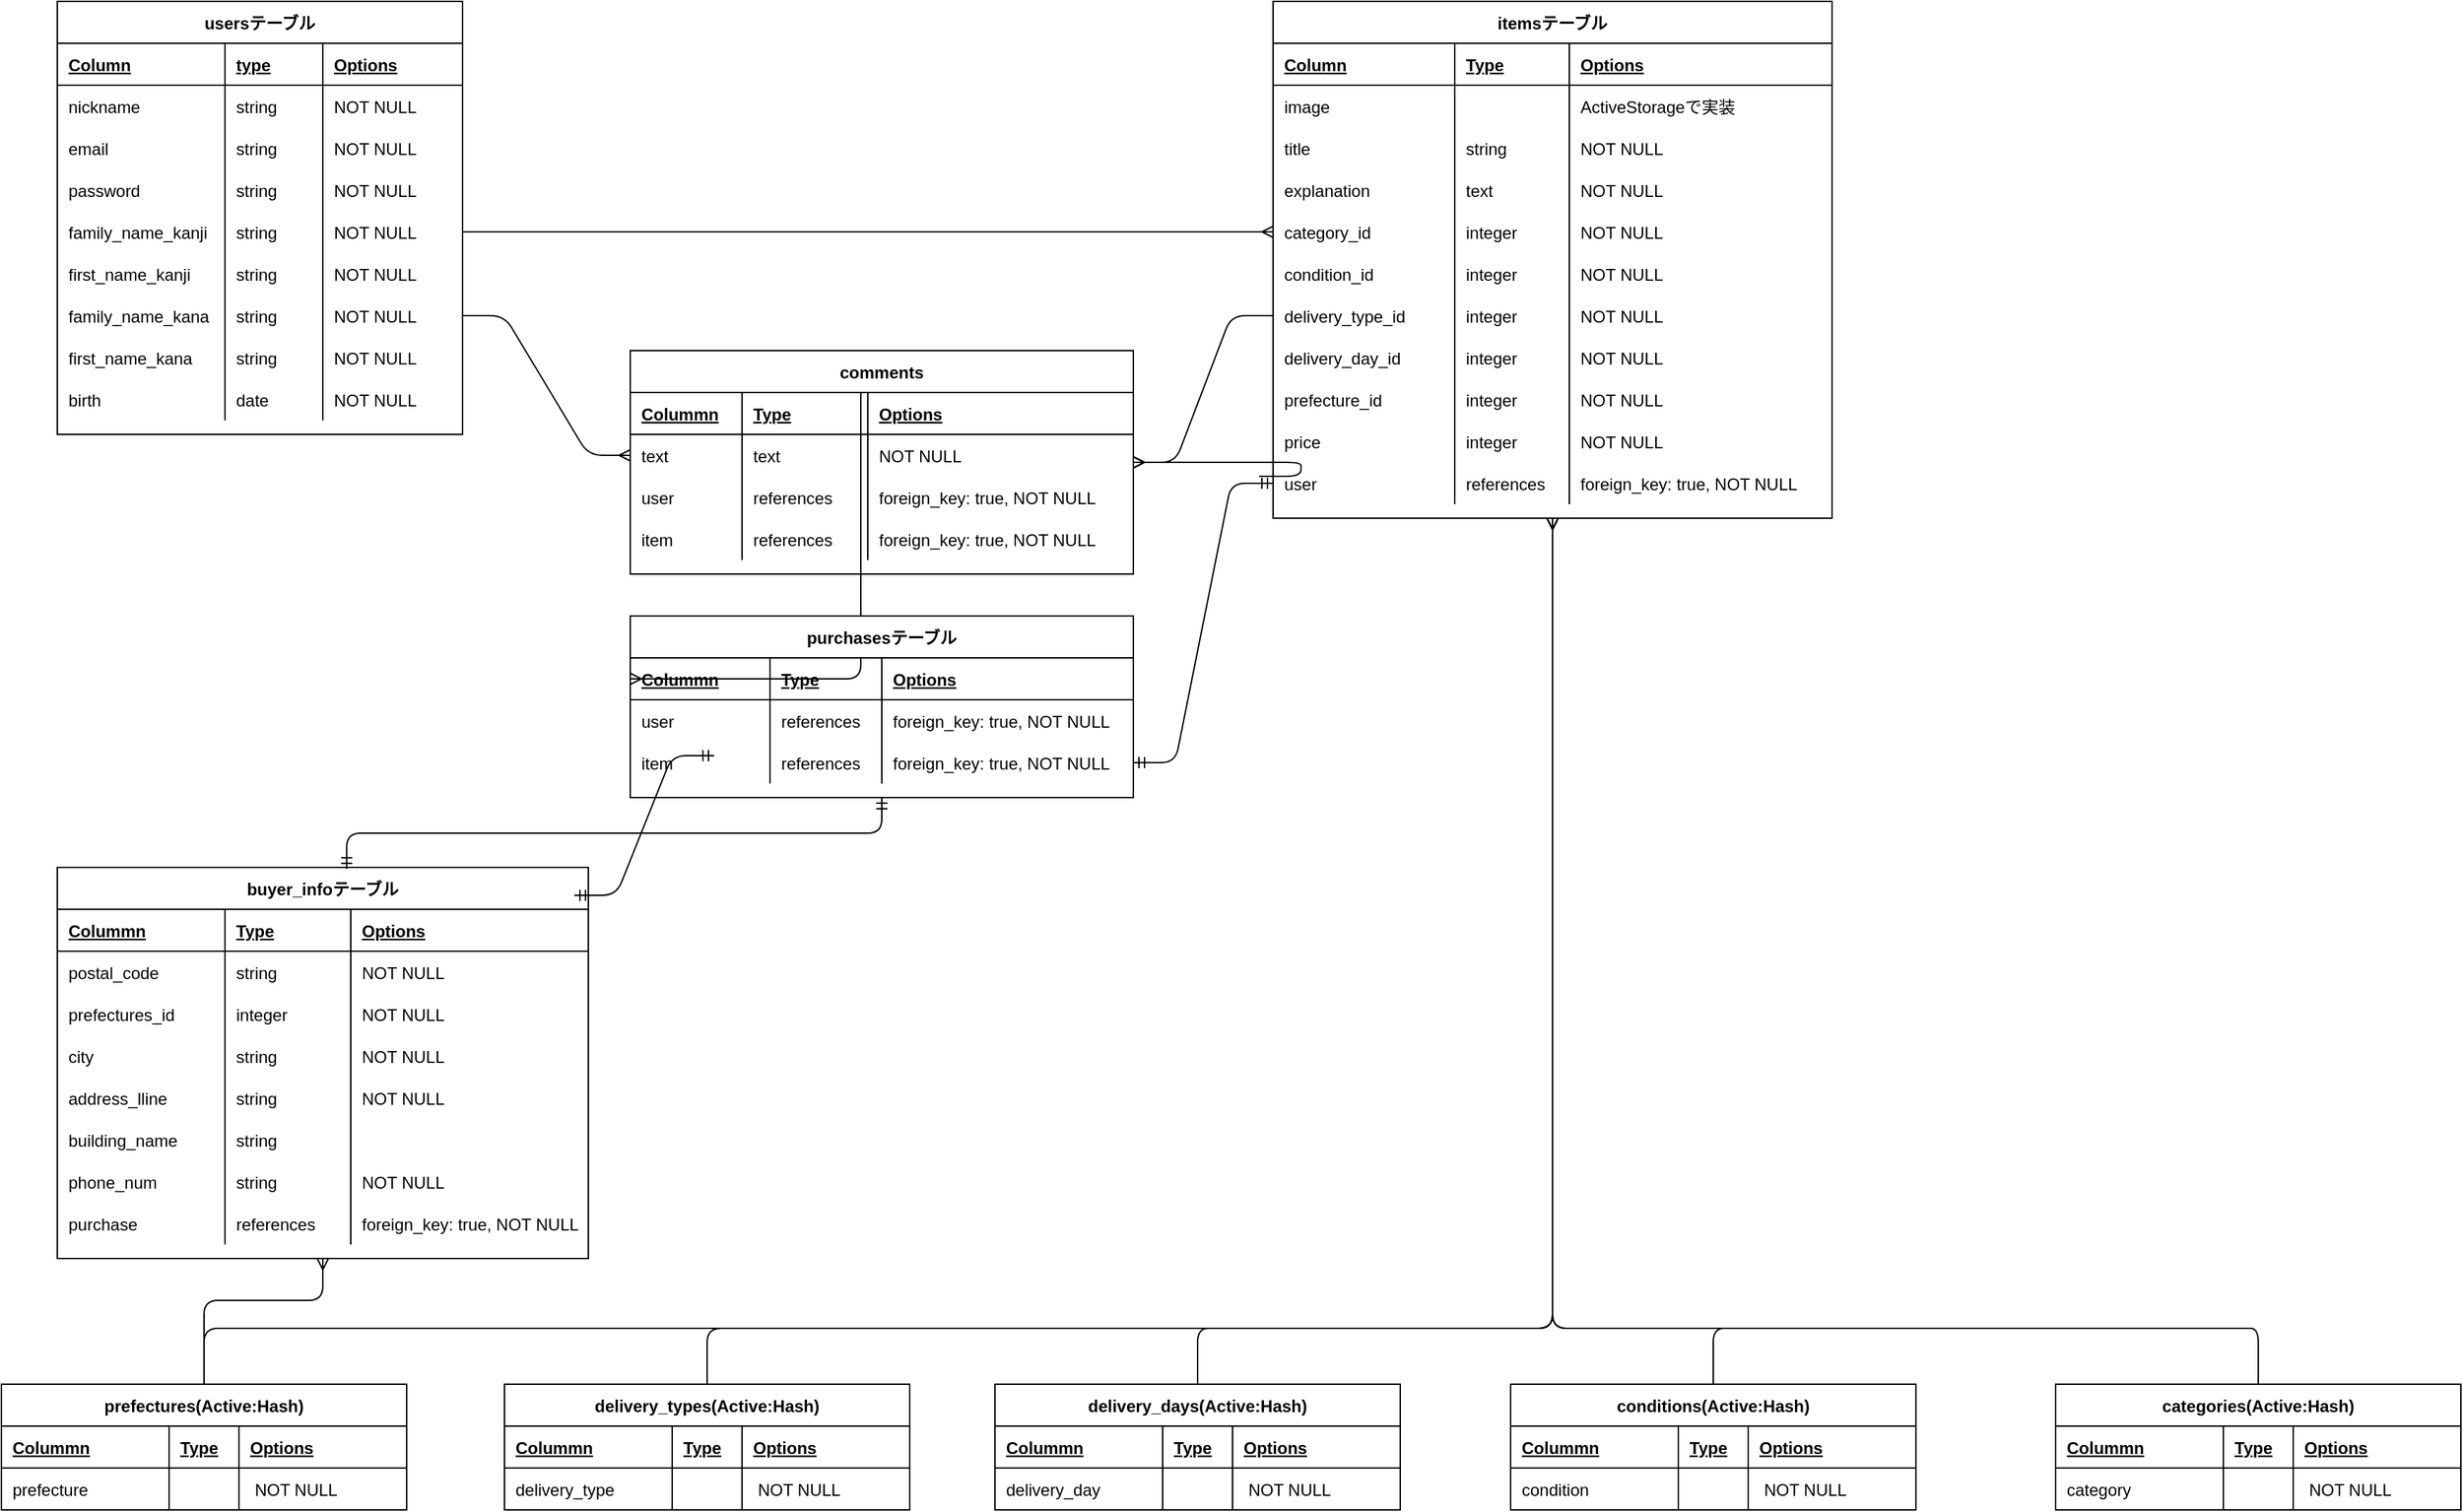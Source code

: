 <mxfile version="13.6.5">
    <diagram id="o1j6-fYrV150tqDHMKHD" name="ページ1">
        <mxGraphModel dx="1425" dy="1147" grid="1" gridSize="10" guides="1" tooltips="1" connect="1" arrows="1" fold="1" page="1" pageScale="1" pageWidth="827" pageHeight="1169" math="0" shadow="0">
            <root>
                <mxCell id="0"/>
                <mxCell id="1" parent="0"/>
                <mxCell id="44" value="usersテーブル" style="shape=table;startSize=30;container=1;collapsible=1;childLayout=tableLayout;fixedRows=1;rowLines=0;fontStyle=1;align=center;resizeLast=1;" parent="1" vertex="1">
                    <mxGeometry x="240" y="80" width="290" height="310" as="geometry"/>
                </mxCell>
                <mxCell id="45" value="" style="shape=partialRectangle;collapsible=0;dropTarget=0;pointerEvents=0;fillColor=none;top=0;left=0;bottom=1;right=0;points=[[0,0.5],[1,0.5]];portConstraint=eastwest;" parent="44" vertex="1">
                    <mxGeometry y="30" width="290" height="30" as="geometry"/>
                </mxCell>
                <mxCell id="47" value="Column" style="shape=partialRectangle;connectable=0;fillColor=none;top=0;left=0;bottom=0;right=0;align=left;spacingLeft=6;fontStyle=5;overflow=hidden;" parent="45" vertex="1">
                    <mxGeometry width="120" height="30" as="geometry"/>
                </mxCell>
                <mxCell id="57" value="type" style="shape=partialRectangle;connectable=0;fillColor=none;top=0;left=0;bottom=0;right=0;align=left;spacingLeft=6;fontStyle=5;overflow=hidden;" parent="45" vertex="1">
                    <mxGeometry x="120" width="70" height="30" as="geometry"/>
                </mxCell>
                <mxCell id="61" value="Options" style="shape=partialRectangle;connectable=0;fillColor=none;top=0;left=0;bottom=0;right=0;align=left;spacingLeft=6;fontStyle=5;overflow=hidden;" parent="45" vertex="1">
                    <mxGeometry x="190" width="100" height="30" as="geometry"/>
                </mxCell>
                <mxCell id="48" value="" style="shape=partialRectangle;collapsible=0;dropTarget=0;pointerEvents=0;fillColor=none;top=0;left=0;bottom=0;right=0;points=[[0,0.5],[1,0.5]];portConstraint=eastwest;" parent="44" vertex="1">
                    <mxGeometry y="60" width="290" height="30" as="geometry"/>
                </mxCell>
                <mxCell id="50" value="nickname" style="shape=partialRectangle;connectable=0;fillColor=none;top=0;left=0;bottom=0;right=0;align=left;spacingLeft=6;overflow=hidden;" parent="48" vertex="1">
                    <mxGeometry width="120" height="30" as="geometry"/>
                </mxCell>
                <mxCell id="58" value="string" style="shape=partialRectangle;connectable=0;fillColor=none;top=0;left=0;bottom=0;right=0;align=left;spacingLeft=6;overflow=hidden;" parent="48" vertex="1">
                    <mxGeometry x="120" width="70" height="30" as="geometry"/>
                </mxCell>
                <mxCell id="62" value="NOT NULL" style="shape=partialRectangle;connectable=0;fillColor=none;top=0;left=0;bottom=0;right=0;align=left;spacingLeft=6;overflow=hidden;" parent="48" vertex="1">
                    <mxGeometry x="190" width="100" height="30" as="geometry"/>
                </mxCell>
                <mxCell id="51" value="" style="shape=partialRectangle;collapsible=0;dropTarget=0;pointerEvents=0;fillColor=none;top=0;left=0;bottom=0;right=0;points=[[0,0.5],[1,0.5]];portConstraint=eastwest;" parent="44" vertex="1">
                    <mxGeometry y="90" width="290" height="30" as="geometry"/>
                </mxCell>
                <mxCell id="53" value="email" style="shape=partialRectangle;connectable=0;fillColor=none;top=0;left=0;bottom=0;right=0;align=left;spacingLeft=6;overflow=hidden;" parent="51" vertex="1">
                    <mxGeometry width="120" height="30" as="geometry"/>
                </mxCell>
                <mxCell id="59" value="string" style="shape=partialRectangle;connectable=0;fillColor=none;top=0;left=0;bottom=0;right=0;align=left;spacingLeft=6;overflow=hidden;" parent="51" vertex="1">
                    <mxGeometry x="120" width="70" height="30" as="geometry"/>
                </mxCell>
                <mxCell id="63" value="NOT NULL" style="shape=partialRectangle;connectable=0;fillColor=none;top=0;left=0;bottom=0;right=0;align=left;spacingLeft=6;overflow=hidden;" parent="51" vertex="1">
                    <mxGeometry x="190" width="100" height="30" as="geometry"/>
                </mxCell>
                <mxCell id="54" value="" style="shape=partialRectangle;collapsible=0;dropTarget=0;pointerEvents=0;fillColor=none;top=0;left=0;bottom=0;right=0;points=[[0,0.5],[1,0.5]];portConstraint=eastwest;" parent="44" vertex="1">
                    <mxGeometry y="120" width="290" height="30" as="geometry"/>
                </mxCell>
                <mxCell id="56" value="password" style="shape=partialRectangle;connectable=0;fillColor=none;top=0;left=0;bottom=0;right=0;align=left;spacingLeft=6;overflow=hidden;" parent="54" vertex="1">
                    <mxGeometry width="120" height="30" as="geometry"/>
                </mxCell>
                <mxCell id="60" value="string" style="shape=partialRectangle;connectable=0;fillColor=none;top=0;left=0;bottom=0;right=0;align=left;spacingLeft=6;overflow=hidden;" parent="54" vertex="1">
                    <mxGeometry x="120" width="70" height="30" as="geometry"/>
                </mxCell>
                <mxCell id="64" value="NOT NULL" style="shape=partialRectangle;connectable=0;fillColor=none;top=0;left=0;bottom=0;right=0;align=left;spacingLeft=6;overflow=hidden;" parent="54" vertex="1">
                    <mxGeometry x="190" width="100" height="30" as="geometry"/>
                </mxCell>
                <mxCell id="65" style="shape=partialRectangle;collapsible=0;dropTarget=0;pointerEvents=0;fillColor=none;top=0;left=0;bottom=0;right=0;points=[[0,0.5],[1,0.5]];portConstraint=eastwest;" parent="44" vertex="1">
                    <mxGeometry y="150" width="290" height="30" as="geometry"/>
                </mxCell>
                <mxCell id="67" value="family_name_kanji" style="shape=partialRectangle;connectable=0;fillColor=none;top=0;left=0;bottom=0;right=0;align=left;spacingLeft=6;overflow=hidden;" parent="65" vertex="1">
                    <mxGeometry width="120" height="30" as="geometry"/>
                </mxCell>
                <mxCell id="68" value="string" style="shape=partialRectangle;connectable=0;fillColor=none;top=0;left=0;bottom=0;right=0;align=left;spacingLeft=6;overflow=hidden;" parent="65" vertex="1">
                    <mxGeometry x="120" width="70" height="30" as="geometry"/>
                </mxCell>
                <mxCell id="69" value="NOT NULL" style="shape=partialRectangle;connectable=0;fillColor=none;top=0;left=0;bottom=0;right=0;align=left;spacingLeft=6;overflow=hidden;" parent="65" vertex="1">
                    <mxGeometry x="190" width="100" height="30" as="geometry"/>
                </mxCell>
                <mxCell id="95" style="shape=partialRectangle;collapsible=0;dropTarget=0;pointerEvents=0;fillColor=none;top=0;left=0;bottom=0;right=0;points=[[0,0.5],[1,0.5]];portConstraint=eastwest;" parent="44" vertex="1">
                    <mxGeometry y="180" width="290" height="30" as="geometry"/>
                </mxCell>
                <mxCell id="97" value="first_name_kanji" style="shape=partialRectangle;connectable=0;fillColor=none;top=0;left=0;bottom=0;right=0;align=left;spacingLeft=6;overflow=hidden;" parent="95" vertex="1">
                    <mxGeometry width="120" height="30" as="geometry"/>
                </mxCell>
                <mxCell id="98" value="string" style="shape=partialRectangle;connectable=0;fillColor=none;top=0;left=0;bottom=0;right=0;align=left;spacingLeft=6;overflow=hidden;" parent="95" vertex="1">
                    <mxGeometry x="120" width="70" height="30" as="geometry"/>
                </mxCell>
                <mxCell id="99" value="NOT NULL" style="shape=partialRectangle;connectable=0;fillColor=none;top=0;left=0;bottom=0;right=0;align=left;spacingLeft=6;overflow=hidden;" parent="95" vertex="1">
                    <mxGeometry x="190" width="100" height="30" as="geometry"/>
                </mxCell>
                <mxCell id="90" style="shape=partialRectangle;collapsible=0;dropTarget=0;pointerEvents=0;fillColor=none;top=0;left=0;bottom=0;right=0;points=[[0,0.5],[1,0.5]];portConstraint=eastwest;" parent="44" vertex="1">
                    <mxGeometry y="210" width="290" height="30" as="geometry"/>
                </mxCell>
                <mxCell id="92" value="family_name_kana" style="shape=partialRectangle;connectable=0;fillColor=none;top=0;left=0;bottom=0;right=0;align=left;spacingLeft=6;overflow=hidden;" parent="90" vertex="1">
                    <mxGeometry width="120" height="30" as="geometry"/>
                </mxCell>
                <mxCell id="93" value="string" style="shape=partialRectangle;connectable=0;fillColor=none;top=0;left=0;bottom=0;right=0;align=left;spacingLeft=6;overflow=hidden;" parent="90" vertex="1">
                    <mxGeometry x="120" width="70" height="30" as="geometry"/>
                </mxCell>
                <mxCell id="94" value="NOT NULL" style="shape=partialRectangle;connectable=0;fillColor=none;top=0;left=0;bottom=0;right=0;align=left;spacingLeft=6;overflow=hidden;" parent="90" vertex="1">
                    <mxGeometry x="190" width="100" height="30" as="geometry"/>
                </mxCell>
                <mxCell id="85" style="shape=partialRectangle;collapsible=0;dropTarget=0;pointerEvents=0;fillColor=none;top=0;left=0;bottom=0;right=0;points=[[0,0.5],[1,0.5]];portConstraint=eastwest;" parent="44" vertex="1">
                    <mxGeometry y="240" width="290" height="30" as="geometry"/>
                </mxCell>
                <mxCell id="87" value="first_name_kana" style="shape=partialRectangle;connectable=0;fillColor=none;top=0;left=0;bottom=0;right=0;align=left;spacingLeft=6;overflow=hidden;" parent="85" vertex="1">
                    <mxGeometry width="120" height="30" as="geometry"/>
                </mxCell>
                <mxCell id="88" value="string" style="shape=partialRectangle;connectable=0;fillColor=none;top=0;left=0;bottom=0;right=0;align=left;spacingLeft=6;overflow=hidden;" parent="85" vertex="1">
                    <mxGeometry x="120" width="70" height="30" as="geometry"/>
                </mxCell>
                <mxCell id="89" value="NOT NULL" style="shape=partialRectangle;connectable=0;fillColor=none;top=0;left=0;bottom=0;right=0;align=left;spacingLeft=6;overflow=hidden;" parent="85" vertex="1">
                    <mxGeometry x="190" width="100" height="30" as="geometry"/>
                </mxCell>
                <mxCell id="80" style="shape=partialRectangle;collapsible=0;dropTarget=0;pointerEvents=0;fillColor=none;top=0;left=0;bottom=0;right=0;points=[[0,0.5],[1,0.5]];portConstraint=eastwest;" parent="44" vertex="1">
                    <mxGeometry y="270" width="290" height="30" as="geometry"/>
                </mxCell>
                <mxCell id="82" value="birth" style="shape=partialRectangle;connectable=0;fillColor=none;top=0;left=0;bottom=0;right=0;align=left;spacingLeft=6;overflow=hidden;" parent="80" vertex="1">
                    <mxGeometry width="120" height="30" as="geometry"/>
                </mxCell>
                <mxCell id="83" value="date" style="shape=partialRectangle;connectable=0;fillColor=none;top=0;left=0;bottom=0;right=0;align=left;spacingLeft=6;overflow=hidden;" parent="80" vertex="1">
                    <mxGeometry x="120" width="70" height="30" as="geometry"/>
                </mxCell>
                <mxCell id="84" value="NOT NULL" style="shape=partialRectangle;connectable=0;fillColor=none;top=0;left=0;bottom=0;right=0;align=left;spacingLeft=6;overflow=hidden;" parent="80" vertex="1">
                    <mxGeometry x="190" width="100" height="30" as="geometry"/>
                </mxCell>
                <mxCell id="100" value="itemsテーブル" style="shape=table;startSize=30;container=1;collapsible=1;childLayout=tableLayout;fixedRows=1;rowLines=0;fontStyle=1;align=center;resizeLast=1;" parent="1" vertex="1">
                    <mxGeometry x="1110" y="80" width="400" height="370" as="geometry"/>
                </mxCell>
                <mxCell id="101" value="" style="shape=partialRectangle;collapsible=0;dropTarget=0;pointerEvents=0;fillColor=none;top=0;left=0;bottom=1;right=0;points=[[0,0.5],[1,0.5]];portConstraint=eastwest;" parent="100" vertex="1">
                    <mxGeometry y="30" width="400" height="30" as="geometry"/>
                </mxCell>
                <mxCell id="103" value="Column" style="shape=partialRectangle;connectable=0;fillColor=none;top=0;left=0;bottom=0;right=0;align=left;spacingLeft=6;fontStyle=5;overflow=hidden;" parent="101" vertex="1">
                    <mxGeometry width="130" height="30" as="geometry"/>
                </mxCell>
                <mxCell id="117" value="Type" style="shape=partialRectangle;connectable=0;fillColor=none;top=0;left=0;bottom=0;right=0;align=left;spacingLeft=6;fontStyle=5;overflow=hidden;" parent="101" vertex="1">
                    <mxGeometry x="130" width="82" height="30" as="geometry"/>
                </mxCell>
                <mxCell id="113" value="Options" style="shape=partialRectangle;connectable=0;fillColor=none;top=0;left=0;bottom=0;right=0;align=left;spacingLeft=6;fontStyle=5;overflow=hidden;" parent="101" vertex="1">
                    <mxGeometry x="212" width="188" height="30" as="geometry"/>
                </mxCell>
                <mxCell id="104" value="" style="shape=partialRectangle;collapsible=0;dropTarget=0;pointerEvents=0;fillColor=none;top=0;left=0;bottom=0;right=0;points=[[0,0.5],[1,0.5]];portConstraint=eastwest;" parent="100" vertex="1">
                    <mxGeometry y="60" width="400" height="30" as="geometry"/>
                </mxCell>
                <mxCell id="106" value="image" style="shape=partialRectangle;connectable=0;fillColor=none;top=0;left=0;bottom=0;right=0;align=left;spacingLeft=6;overflow=hidden;" parent="104" vertex="1">
                    <mxGeometry width="130" height="30" as="geometry"/>
                </mxCell>
                <mxCell id="118" style="shape=partialRectangle;connectable=0;fillColor=none;top=0;left=0;bottom=0;right=0;align=left;spacingLeft=6;overflow=hidden;" parent="104" vertex="1">
                    <mxGeometry x="130" width="82" height="30" as="geometry"/>
                </mxCell>
                <mxCell id="114" value="ActiveStorageで実装" style="shape=partialRectangle;connectable=0;fillColor=none;top=0;left=0;bottom=0;right=0;align=left;spacingLeft=6;overflow=hidden;" parent="104" vertex="1">
                    <mxGeometry x="212" width="188" height="30" as="geometry"/>
                </mxCell>
                <mxCell id="107" value="" style="shape=partialRectangle;collapsible=0;dropTarget=0;pointerEvents=0;fillColor=none;top=0;left=0;bottom=0;right=0;points=[[0,0.5],[1,0.5]];portConstraint=eastwest;" parent="100" vertex="1">
                    <mxGeometry y="90" width="400" height="30" as="geometry"/>
                </mxCell>
                <mxCell id="109" value="title" style="shape=partialRectangle;connectable=0;fillColor=none;top=0;left=0;bottom=0;right=0;align=left;spacingLeft=6;overflow=hidden;" parent="107" vertex="1">
                    <mxGeometry width="130" height="30" as="geometry"/>
                </mxCell>
                <mxCell id="119" value="string" style="shape=partialRectangle;connectable=0;fillColor=none;top=0;left=0;bottom=0;right=0;align=left;spacingLeft=6;overflow=hidden;" parent="107" vertex="1">
                    <mxGeometry x="130" width="82" height="30" as="geometry"/>
                </mxCell>
                <mxCell id="115" value="NOT NULL" style="shape=partialRectangle;connectable=0;fillColor=none;top=0;left=0;bottom=0;right=0;align=left;spacingLeft=6;overflow=hidden;" parent="107" vertex="1">
                    <mxGeometry x="212" width="188" height="30" as="geometry"/>
                </mxCell>
                <mxCell id="110" value="" style="shape=partialRectangle;collapsible=0;dropTarget=0;pointerEvents=0;fillColor=none;top=0;left=0;bottom=0;right=0;points=[[0,0.5],[1,0.5]];portConstraint=eastwest;" parent="100" vertex="1">
                    <mxGeometry y="120" width="400" height="30" as="geometry"/>
                </mxCell>
                <mxCell id="112" value="explanation" style="shape=partialRectangle;connectable=0;fillColor=none;top=0;left=0;bottom=0;right=0;align=left;spacingLeft=6;overflow=hidden;" parent="110" vertex="1">
                    <mxGeometry width="130" height="30" as="geometry"/>
                </mxCell>
                <mxCell id="120" value="text" style="shape=partialRectangle;connectable=0;fillColor=none;top=0;left=0;bottom=0;right=0;align=left;spacingLeft=6;overflow=hidden;" parent="110" vertex="1">
                    <mxGeometry x="130" width="82" height="30" as="geometry"/>
                </mxCell>
                <mxCell id="116" value="NOT NULL" style="shape=partialRectangle;connectable=0;fillColor=none;top=0;left=0;bottom=0;right=0;align=left;spacingLeft=6;overflow=hidden;" parent="110" vertex="1">
                    <mxGeometry x="212" width="188" height="30" as="geometry"/>
                </mxCell>
                <mxCell id="279" style="shape=partialRectangle;collapsible=0;dropTarget=0;pointerEvents=0;fillColor=none;top=0;left=0;bottom=0;right=0;points=[[0,0.5],[1,0.5]];portConstraint=eastwest;" parent="100" vertex="1">
                    <mxGeometry y="150" width="400" height="30" as="geometry"/>
                </mxCell>
                <mxCell id="281" value="category_id" style="shape=partialRectangle;connectable=0;fillColor=none;top=0;left=0;bottom=0;right=0;align=left;spacingLeft=6;overflow=hidden;" parent="279" vertex="1">
                    <mxGeometry width="130" height="30" as="geometry"/>
                </mxCell>
                <mxCell id="282" value="integer" style="shape=partialRectangle;connectable=0;fillColor=none;top=0;left=0;bottom=0;right=0;align=left;spacingLeft=6;overflow=hidden;" parent="279" vertex="1">
                    <mxGeometry x="130" width="82" height="30" as="geometry"/>
                </mxCell>
                <mxCell id="283" value="NOT NULL" style="shape=partialRectangle;connectable=0;fillColor=none;top=0;left=0;bottom=0;right=0;align=left;spacingLeft=6;overflow=hidden;" parent="279" vertex="1">
                    <mxGeometry x="212" width="188" height="30" as="geometry"/>
                </mxCell>
                <mxCell id="284" style="shape=partialRectangle;collapsible=0;dropTarget=0;pointerEvents=0;fillColor=none;top=0;left=0;bottom=0;right=0;points=[[0,0.5],[1,0.5]];portConstraint=eastwest;" parent="100" vertex="1">
                    <mxGeometry y="180" width="400" height="30" as="geometry"/>
                </mxCell>
                <mxCell id="286" value="condition_id" style="shape=partialRectangle;connectable=0;fillColor=none;top=0;left=0;bottom=0;right=0;align=left;spacingLeft=6;overflow=hidden;" parent="284" vertex="1">
                    <mxGeometry width="130" height="30" as="geometry"/>
                </mxCell>
                <mxCell id="287" value="integer" style="shape=partialRectangle;connectable=0;fillColor=none;top=0;left=0;bottom=0;right=0;align=left;spacingLeft=6;overflow=hidden;" parent="284" vertex="1">
                    <mxGeometry x="130" width="82" height="30" as="geometry"/>
                </mxCell>
                <mxCell id="288" value="NOT NULL" style="shape=partialRectangle;connectable=0;fillColor=none;top=0;left=0;bottom=0;right=0;align=left;spacingLeft=6;overflow=hidden;" parent="284" vertex="1">
                    <mxGeometry x="212" width="188" height="30" as="geometry"/>
                </mxCell>
                <mxCell id="289" style="shape=partialRectangle;collapsible=0;dropTarget=0;pointerEvents=0;fillColor=none;top=0;left=0;bottom=0;right=0;points=[[0,0.5],[1,0.5]];portConstraint=eastwest;" parent="100" vertex="1">
                    <mxGeometry y="210" width="400" height="30" as="geometry"/>
                </mxCell>
                <mxCell id="291" value="delivery_type_id" style="shape=partialRectangle;connectable=0;fillColor=none;top=0;left=0;bottom=0;right=0;align=left;spacingLeft=6;overflow=hidden;" parent="289" vertex="1">
                    <mxGeometry width="130" height="30" as="geometry"/>
                </mxCell>
                <mxCell id="292" value="integer" style="shape=partialRectangle;connectable=0;fillColor=none;top=0;left=0;bottom=0;right=0;align=left;spacingLeft=6;overflow=hidden;" parent="289" vertex="1">
                    <mxGeometry x="130" width="82" height="30" as="geometry"/>
                </mxCell>
                <mxCell id="293" value="NOT NULL" style="shape=partialRectangle;connectable=0;fillColor=none;top=0;left=0;bottom=0;right=0;align=left;spacingLeft=6;overflow=hidden;" parent="289" vertex="1">
                    <mxGeometry x="212" width="188" height="30" as="geometry"/>
                </mxCell>
                <mxCell id="294" style="shape=partialRectangle;collapsible=0;dropTarget=0;pointerEvents=0;fillColor=none;top=0;left=0;bottom=0;right=0;points=[[0,0.5],[1,0.5]];portConstraint=eastwest;" parent="100" vertex="1">
                    <mxGeometry y="240" width="400" height="30" as="geometry"/>
                </mxCell>
                <mxCell id="296" value="delivery_day_id" style="shape=partialRectangle;connectable=0;fillColor=none;top=0;left=0;bottom=0;right=0;align=left;spacingLeft=6;overflow=hidden;" parent="294" vertex="1">
                    <mxGeometry width="130" height="30" as="geometry"/>
                </mxCell>
                <mxCell id="297" value="integer" style="shape=partialRectangle;connectable=0;fillColor=none;top=0;left=0;bottom=0;right=0;align=left;spacingLeft=6;overflow=hidden;" parent="294" vertex="1">
                    <mxGeometry x="130" width="82" height="30" as="geometry"/>
                </mxCell>
                <mxCell id="298" value="NOT NULL" style="shape=partialRectangle;connectable=0;fillColor=none;top=0;left=0;bottom=0;right=0;align=left;spacingLeft=6;overflow=hidden;" parent="294" vertex="1">
                    <mxGeometry x="212" width="188" height="30" as="geometry"/>
                </mxCell>
                <mxCell id="391" style="shape=partialRectangle;collapsible=0;dropTarget=0;pointerEvents=0;fillColor=none;top=0;left=0;bottom=0;right=0;points=[[0,0.5],[1,0.5]];portConstraint=eastwest;" parent="100" vertex="1">
                    <mxGeometry y="270" width="400" height="30" as="geometry"/>
                </mxCell>
                <mxCell id="393" value="prefecture_id" style="shape=partialRectangle;connectable=0;fillColor=none;top=0;left=0;bottom=0;right=0;align=left;spacingLeft=6;overflow=hidden;" parent="391" vertex="1">
                    <mxGeometry width="130" height="30" as="geometry"/>
                </mxCell>
                <mxCell id="394" value="integer" style="shape=partialRectangle;connectable=0;fillColor=none;top=0;left=0;bottom=0;right=0;align=left;spacingLeft=6;overflow=hidden;" parent="391" vertex="1">
                    <mxGeometry x="130" width="82" height="30" as="geometry"/>
                </mxCell>
                <mxCell id="395" value="NOT NULL" style="shape=partialRectangle;connectable=0;fillColor=none;top=0;left=0;bottom=0;right=0;align=left;spacingLeft=6;overflow=hidden;" parent="391" vertex="1">
                    <mxGeometry x="212" width="188" height="30" as="geometry"/>
                </mxCell>
                <mxCell id="121" style="shape=partialRectangle;collapsible=0;dropTarget=0;pointerEvents=0;fillColor=none;top=0;left=0;bottom=0;right=0;points=[[0,0.5],[1,0.5]];portConstraint=eastwest;" parent="100" vertex="1">
                    <mxGeometry y="300" width="400" height="30" as="geometry"/>
                </mxCell>
                <mxCell id="123" value="price" style="shape=partialRectangle;connectable=0;fillColor=none;top=0;left=0;bottom=0;right=0;align=left;spacingLeft=6;overflow=hidden;" parent="121" vertex="1">
                    <mxGeometry width="130" height="30" as="geometry"/>
                </mxCell>
                <mxCell id="124" value="integer" style="shape=partialRectangle;connectable=0;fillColor=none;top=0;left=0;bottom=0;right=0;align=left;spacingLeft=6;overflow=hidden;" parent="121" vertex="1">
                    <mxGeometry x="130" width="82" height="30" as="geometry"/>
                </mxCell>
                <mxCell id="125" value="NOT NULL" style="shape=partialRectangle;connectable=0;fillColor=none;top=0;left=0;bottom=0;right=0;align=left;spacingLeft=6;overflow=hidden;" parent="121" vertex="1">
                    <mxGeometry x="212" width="188" height="30" as="geometry"/>
                </mxCell>
                <mxCell id="312" style="shape=partialRectangle;collapsible=0;dropTarget=0;pointerEvents=0;fillColor=none;top=0;left=0;bottom=0;right=0;points=[[0,0.5],[1,0.5]];portConstraint=eastwest;" parent="100" vertex="1">
                    <mxGeometry y="330" width="400" height="30" as="geometry"/>
                </mxCell>
                <mxCell id="314" value="user" style="shape=partialRectangle;connectable=0;fillColor=none;top=0;left=0;bottom=0;right=0;align=left;spacingLeft=6;overflow=hidden;" parent="312" vertex="1">
                    <mxGeometry width="130" height="30" as="geometry"/>
                </mxCell>
                <mxCell id="315" value="references" style="shape=partialRectangle;connectable=0;fillColor=none;top=0;left=0;bottom=0;right=0;align=left;spacingLeft=6;overflow=hidden;" parent="312" vertex="1">
                    <mxGeometry x="130" width="82" height="30" as="geometry"/>
                </mxCell>
                <mxCell id="316" value="foreign_key: true, NOT NULL" style="shape=partialRectangle;connectable=0;fillColor=none;top=0;left=0;bottom=0;right=0;align=left;spacingLeft=6;overflow=hidden;" parent="312" vertex="1">
                    <mxGeometry x="212" width="188" height="30" as="geometry"/>
                </mxCell>
                <mxCell id="327" value="" style="edgeStyle=entityRelationEdgeStyle;fontSize=12;html=1;endArrow=ERmany;endFill=0;" parent="1" source="65" target="279" edge="1">
                    <mxGeometry width="100" height="100" relative="1" as="geometry">
                        <mxPoint x="570" y="250" as="sourcePoint"/>
                        <mxPoint x="1100" y="420" as="targetPoint"/>
                    </mxGeometry>
                </mxCell>
                <mxCell id="329" value="" style="edgeStyle=entityRelationEdgeStyle;fontSize=12;html=1;endArrow=ERmany;endFill=0;" parent="1" source="289" target="299" edge="1">
                    <mxGeometry width="100" height="100" relative="1" as="geometry">
                        <mxPoint x="870" y="440" as="sourcePoint"/>
                        <mxPoint x="970" y="330" as="targetPoint"/>
                    </mxGeometry>
                </mxCell>
                <mxCell id="330" value="" style="edgeStyle=entityRelationEdgeStyle;fontSize=12;html=1;endArrow=ERmany;endFill=0;" parent="1" source="75" target="299" edge="1">
                    <mxGeometry width="100" height="100" relative="1" as="geometry">
                        <mxPoint x="1100" y="420" as="sourcePoint"/>
                        <mxPoint x="1000" y="520" as="targetPoint"/>
                    </mxGeometry>
                </mxCell>
                <mxCell id="385" value="" style="edgeStyle=orthogonalEdgeStyle;fontSize=12;html=1;endArrow=ERmany;entryX=0.5;entryY=1;entryDx=0;entryDy=0;exitX=0.5;exitY=0;exitDx=0;exitDy=0;endFill=0;" parent="1" source="363" target="100" edge="1">
                    <mxGeometry width="100" height="100" relative="1" as="geometry">
                        <mxPoint x="730" y="790" as="sourcePoint"/>
                        <mxPoint x="1301.842" y="448.99" as="targetPoint"/>
                        <Array as="points">
                            <mxPoint x="705" y="1030"/>
                            <mxPoint x="1310" y="1030"/>
                        </Array>
                    </mxGeometry>
                </mxCell>
                <mxCell id="387" value="" style="edgeStyle=orthogonalEdgeStyle;fontSize=12;html=1;endArrow=ERmany;entryX=0.5;entryY=1;entryDx=0;entryDy=0;exitX=0.5;exitY=0;exitDx=0;exitDy=0;endFill=0;" parent="1" source="374" target="100" edge="1">
                    <mxGeometry width="100" height="100" relative="1" as="geometry">
                        <mxPoint x="850" y="560" as="sourcePoint"/>
                        <mxPoint x="1020" y="430" as="targetPoint"/>
                        <Array as="points">
                            <mxPoint x="1071" y="1030"/>
                            <mxPoint x="1303" y="1030"/>
                        </Array>
                    </mxGeometry>
                </mxCell>
                <mxCell id="388" value="" style="edgeStyle=orthogonalEdgeStyle;fontSize=12;html=1;endArrow=ERmany;exitX=0.5;exitY=0;exitDx=0;exitDy=0;entryX=0.5;entryY=1;entryDx=0;entryDy=0;endFill=0;" parent="1" source="352" target="100" edge="1">
                    <mxGeometry width="100" height="100" relative="1" as="geometry">
                        <mxPoint x="1250" y="590" as="sourcePoint"/>
                        <mxPoint x="1303" y="430" as="targetPoint"/>
                        <Array as="points">
                            <mxPoint x="1440" y="1030"/>
                            <mxPoint x="1303" y="1030"/>
                        </Array>
                    </mxGeometry>
                </mxCell>
                <mxCell id="390" value="" style="edgeStyle=orthogonalEdgeStyle;fontSize=12;html=1;endArrow=ERmany;exitX=0.5;exitY=0;exitDx=0;exitDy=0;entryX=0.5;entryY=1;entryDx=0;entryDy=0;endFill=0;" parent="1" source="335" target="100" edge="1">
                    <mxGeometry width="100" height="100" relative="1" as="geometry">
                        <mxPoint x="1580" y="570" as="sourcePoint"/>
                        <mxPoint x="1300" y="470" as="targetPoint"/>
                        <Array as="points">
                            <mxPoint x="1804" y="1030"/>
                            <mxPoint x="1303" y="1030"/>
                        </Array>
                    </mxGeometry>
                </mxCell>
                <mxCell id="407" value="" style="edgeStyle=orthogonalEdgeStyle;fontSize=12;html=1;endArrow=ERmany;exitX=0.5;exitY=0;exitDx=0;exitDy=0;endFill=0;entryX=0.5;entryY=1;entryDx=0;entryDy=0;" parent="1" source="396" target="100" edge="1">
                    <mxGeometry width="100" height="100" relative="1" as="geometry">
                        <mxPoint x="748" y="611" as="sourcePoint"/>
                        <mxPoint x="1300" y="450" as="targetPoint"/>
                        <Array as="points">
                            <mxPoint x="345" y="1030"/>
                            <mxPoint x="1310" y="1030"/>
                        </Array>
                    </mxGeometry>
                </mxCell>
                <mxCell id="409" value="buyer_infoテーブル" style="shape=table;startSize=30;container=1;collapsible=1;childLayout=tableLayout;fixedRows=1;rowLines=0;fontStyle=1;align=center;resizeLast=1;" parent="1" vertex="1">
                    <mxGeometry x="240" y="700" width="380" height="280" as="geometry"/>
                </mxCell>
                <mxCell id="410" value="" style="shape=partialRectangle;collapsible=0;dropTarget=0;pointerEvents=0;fillColor=none;top=0;left=0;bottom=1;right=0;points=[[0,0.5],[1,0.5]];portConstraint=eastwest;" parent="409" vertex="1">
                    <mxGeometry y="30" width="380" height="30" as="geometry"/>
                </mxCell>
                <mxCell id="412" value="Colummn" style="shape=partialRectangle;connectable=0;fillColor=none;top=0;left=0;bottom=0;right=0;align=left;spacingLeft=6;fontStyle=5;overflow=hidden;" parent="410" vertex="1">
                    <mxGeometry width="120" height="30" as="geometry"/>
                </mxCell>
                <mxCell id="413" value="Type" style="shape=partialRectangle;connectable=0;fillColor=none;top=0;left=0;bottom=0;right=0;align=left;spacingLeft=6;fontStyle=5;overflow=hidden;" parent="410" vertex="1">
                    <mxGeometry x="120" width="90" height="30" as="geometry"/>
                </mxCell>
                <mxCell id="414" value="Options" style="shape=partialRectangle;connectable=0;fillColor=none;top=0;left=0;bottom=0;right=0;align=left;spacingLeft=6;fontStyle=5;overflow=hidden;" parent="410" vertex="1">
                    <mxGeometry x="210" width="170" height="30" as="geometry"/>
                </mxCell>
                <mxCell id="435" style="shape=partialRectangle;collapsible=0;dropTarget=0;pointerEvents=0;fillColor=none;top=0;left=0;bottom=0;right=0;points=[[0,0.5],[1,0.5]];portConstraint=eastwest;" parent="409" vertex="1">
                    <mxGeometry y="60" width="380" height="30" as="geometry"/>
                </mxCell>
                <mxCell id="437" value="postal_code" style="shape=partialRectangle;connectable=0;fillColor=none;top=0;left=0;bottom=0;right=0;align=left;spacingLeft=6;overflow=hidden;" parent="435" vertex="1">
                    <mxGeometry width="120" height="30" as="geometry"/>
                </mxCell>
                <mxCell id="438" value="string" style="shape=partialRectangle;connectable=0;fillColor=none;top=0;left=0;bottom=0;right=0;align=left;spacingLeft=6;overflow=hidden;" parent="435" vertex="1">
                    <mxGeometry x="120" width="90" height="30" as="geometry"/>
                </mxCell>
                <mxCell id="439" value="NOT NULL" style="shape=partialRectangle;connectable=0;fillColor=none;top=0;left=0;bottom=0;right=0;align=left;spacingLeft=6;overflow=hidden;" parent="435" vertex="1">
                    <mxGeometry x="210" width="170" height="30" as="geometry"/>
                </mxCell>
                <mxCell id="430" style="shape=partialRectangle;collapsible=0;dropTarget=0;pointerEvents=0;fillColor=none;top=0;left=0;bottom=0;right=0;points=[[0,0.5],[1,0.5]];portConstraint=eastwest;" parent="409" vertex="1">
                    <mxGeometry y="90" width="380" height="30" as="geometry"/>
                </mxCell>
                <mxCell id="432" value="prefectures_id" style="shape=partialRectangle;connectable=0;fillColor=none;top=0;left=0;bottom=0;right=0;align=left;spacingLeft=6;overflow=hidden;" parent="430" vertex="1">
                    <mxGeometry width="120" height="30" as="geometry"/>
                </mxCell>
                <mxCell id="433" value="integer" style="shape=partialRectangle;connectable=0;fillColor=none;top=0;left=0;bottom=0;right=0;align=left;spacingLeft=6;overflow=hidden;" parent="430" vertex="1">
                    <mxGeometry x="120" width="90" height="30" as="geometry"/>
                </mxCell>
                <mxCell id="434" value="NOT NULL" style="shape=partialRectangle;connectable=0;fillColor=none;top=0;left=0;bottom=0;right=0;align=left;spacingLeft=6;overflow=hidden;" parent="430" vertex="1">
                    <mxGeometry x="210" width="170" height="30" as="geometry"/>
                </mxCell>
                <mxCell id="445" style="shape=partialRectangle;collapsible=0;dropTarget=0;pointerEvents=0;fillColor=none;top=0;left=0;bottom=0;right=0;points=[[0,0.5],[1,0.5]];portConstraint=eastwest;" parent="409" vertex="1">
                    <mxGeometry y="120" width="380" height="30" as="geometry"/>
                </mxCell>
                <mxCell id="447" value="city" style="shape=partialRectangle;connectable=0;fillColor=none;top=0;left=0;bottom=0;right=0;align=left;spacingLeft=6;overflow=hidden;" parent="445" vertex="1">
                    <mxGeometry width="120" height="30" as="geometry"/>
                </mxCell>
                <mxCell id="448" value="string" style="shape=partialRectangle;connectable=0;fillColor=none;top=0;left=0;bottom=0;right=0;align=left;spacingLeft=6;overflow=hidden;" parent="445" vertex="1">
                    <mxGeometry x="120" width="90" height="30" as="geometry"/>
                </mxCell>
                <mxCell id="449" value="NOT NULL" style="shape=partialRectangle;connectable=0;fillColor=none;top=0;left=0;bottom=0;right=0;align=left;spacingLeft=6;overflow=hidden;" parent="445" vertex="1">
                    <mxGeometry x="210" width="170" height="30" as="geometry"/>
                </mxCell>
                <mxCell id="450" style="shape=partialRectangle;collapsible=0;dropTarget=0;pointerEvents=0;fillColor=none;top=0;left=0;bottom=0;right=0;points=[[0,0.5],[1,0.5]];portConstraint=eastwest;" parent="409" vertex="1">
                    <mxGeometry y="150" width="380" height="30" as="geometry"/>
                </mxCell>
                <mxCell id="452" value="address_lline" style="shape=partialRectangle;connectable=0;fillColor=none;top=0;left=0;bottom=0;right=0;align=left;spacingLeft=6;overflow=hidden;" parent="450" vertex="1">
                    <mxGeometry width="120" height="30" as="geometry"/>
                </mxCell>
                <mxCell id="453" value="string" style="shape=partialRectangle;connectable=0;fillColor=none;top=0;left=0;bottom=0;right=0;align=left;spacingLeft=6;overflow=hidden;" parent="450" vertex="1">
                    <mxGeometry x="120" width="90" height="30" as="geometry"/>
                </mxCell>
                <mxCell id="454" value="NOT NULL" style="shape=partialRectangle;connectable=0;fillColor=none;top=0;left=0;bottom=0;right=0;align=left;spacingLeft=6;overflow=hidden;" parent="450" vertex="1">
                    <mxGeometry x="210" width="170" height="30" as="geometry"/>
                </mxCell>
                <mxCell id="455" style="shape=partialRectangle;collapsible=0;dropTarget=0;pointerEvents=0;fillColor=none;top=0;left=0;bottom=0;right=0;points=[[0,0.5],[1,0.5]];portConstraint=eastwest;" parent="409" vertex="1">
                    <mxGeometry y="180" width="380" height="30" as="geometry"/>
                </mxCell>
                <mxCell id="457" value="building_name" style="shape=partialRectangle;connectable=0;fillColor=none;top=0;left=0;bottom=0;right=0;align=left;spacingLeft=6;overflow=hidden;" parent="455" vertex="1">
                    <mxGeometry width="120" height="30" as="geometry"/>
                </mxCell>
                <mxCell id="458" value="string" style="shape=partialRectangle;connectable=0;fillColor=none;top=0;left=0;bottom=0;right=0;align=left;spacingLeft=6;overflow=hidden;" parent="455" vertex="1">
                    <mxGeometry x="120" width="90" height="30" as="geometry"/>
                </mxCell>
                <mxCell id="459" style="shape=partialRectangle;connectable=0;fillColor=none;top=0;left=0;bottom=0;right=0;align=left;spacingLeft=6;overflow=hidden;" parent="455" vertex="1">
                    <mxGeometry x="210" width="170" height="30" as="geometry"/>
                </mxCell>
                <mxCell id="460" style="shape=partialRectangle;collapsible=0;dropTarget=0;pointerEvents=0;fillColor=none;top=0;left=0;bottom=0;right=0;points=[[0,0.5],[1,0.5]];portConstraint=eastwest;" parent="409" vertex="1">
                    <mxGeometry y="210" width="380" height="30" as="geometry"/>
                </mxCell>
                <mxCell id="462" value="phone_num" style="shape=partialRectangle;connectable=0;fillColor=none;top=0;left=0;bottom=0;right=0;align=left;spacingLeft=6;overflow=hidden;" parent="460" vertex="1">
                    <mxGeometry width="120" height="30" as="geometry"/>
                </mxCell>
                <mxCell id="463" value="string" style="shape=partialRectangle;connectable=0;fillColor=none;top=0;left=0;bottom=0;right=0;align=left;spacingLeft=6;overflow=hidden;" parent="460" vertex="1">
                    <mxGeometry x="120" width="90" height="30" as="geometry"/>
                </mxCell>
                <mxCell id="464" value="NOT NULL" style="shape=partialRectangle;connectable=0;fillColor=none;top=0;left=0;bottom=0;right=0;align=left;spacingLeft=6;overflow=hidden;" parent="460" vertex="1">
                    <mxGeometry x="210" width="170" height="30" as="geometry"/>
                </mxCell>
                <mxCell id="491" style="shape=partialRectangle;collapsible=0;dropTarget=0;pointerEvents=0;fillColor=none;top=0;left=0;bottom=0;right=0;points=[[0,0.5],[1,0.5]];portConstraint=eastwest;" vertex="1" parent="409">
                    <mxGeometry y="240" width="380" height="30" as="geometry"/>
                </mxCell>
                <mxCell id="492" value="purchase" style="shape=partialRectangle;connectable=0;fillColor=none;top=0;left=0;bottom=0;right=0;align=left;spacingLeft=6;overflow=hidden;" vertex="1" parent="491">
                    <mxGeometry width="120" height="30" as="geometry"/>
                </mxCell>
                <mxCell id="493" value="references" style="shape=partialRectangle;connectable=0;fillColor=none;top=0;left=0;bottom=0;right=0;align=left;spacingLeft=6;overflow=hidden;" vertex="1" parent="491">
                    <mxGeometry x="120" width="90" height="30" as="geometry"/>
                </mxCell>
                <mxCell id="494" value="foreign_key: true, NOT NULL" style="shape=partialRectangle;connectable=0;fillColor=none;top=0;left=0;bottom=0;right=0;align=left;spacingLeft=6;overflow=hidden;" vertex="1" parent="491">
                    <mxGeometry x="210" width="170" height="30" as="geometry"/>
                </mxCell>
                <mxCell id="352" value="conditions(Active:Hash)" style="shape=table;startSize=30;container=1;collapsible=1;childLayout=tableLayout;fixedRows=1;rowLines=0;fontStyle=1;align=center;resizeLast=1;" parent="1" vertex="1">
                    <mxGeometry x="1280" y="1070" width="290" height="90" as="geometry"/>
                </mxCell>
                <mxCell id="353" value="" style="shape=partialRectangle;collapsible=0;dropTarget=0;pointerEvents=0;fillColor=none;top=0;left=0;bottom=1;right=0;points=[[0,0.5],[1,0.5]];portConstraint=eastwest;" parent="352" vertex="1">
                    <mxGeometry y="30" width="290" height="30" as="geometry"/>
                </mxCell>
                <mxCell id="355" value="Colummn" style="shape=partialRectangle;connectable=0;fillColor=none;top=0;left=0;bottom=0;right=0;align=left;spacingLeft=6;fontStyle=5;overflow=hidden;" parent="353" vertex="1">
                    <mxGeometry width="120" height="30" as="geometry"/>
                </mxCell>
                <mxCell id="356" value="Type" style="shape=partialRectangle;connectable=0;fillColor=none;top=0;left=0;bottom=0;right=0;align=left;spacingLeft=6;fontStyle=5;overflow=hidden;" parent="353" vertex="1">
                    <mxGeometry x="120" width="50" height="30" as="geometry"/>
                </mxCell>
                <mxCell id="357" value="Options" style="shape=partialRectangle;connectable=0;fillColor=none;top=0;left=0;bottom=0;right=0;align=left;spacingLeft=6;fontStyle=5;overflow=hidden;" parent="353" vertex="1">
                    <mxGeometry x="170" width="120" height="30" as="geometry"/>
                </mxCell>
                <mxCell id="358" value="" style="shape=partialRectangle;collapsible=0;dropTarget=0;pointerEvents=0;fillColor=none;top=0;left=0;bottom=0;right=0;points=[[0,0.5],[1,0.5]];portConstraint=eastwest;" parent="352" vertex="1">
                    <mxGeometry y="60" width="290" height="30" as="geometry"/>
                </mxCell>
                <mxCell id="360" value="condition" style="shape=partialRectangle;connectable=0;fillColor=none;top=0;left=0;bottom=0;right=0;align=left;spacingLeft=6;overflow=hidden;" parent="358" vertex="1">
                    <mxGeometry width="120" height="30" as="geometry"/>
                </mxCell>
                <mxCell id="361" style="shape=partialRectangle;connectable=0;fillColor=none;top=0;left=0;bottom=0;right=0;align=left;spacingLeft=6;overflow=hidden;" parent="358" vertex="1">
                    <mxGeometry x="120" width="50" height="30" as="geometry"/>
                </mxCell>
                <mxCell id="362" value=" NOT NULL" style="shape=partialRectangle;connectable=0;fillColor=none;top=0;left=0;bottom=0;right=0;align=left;spacingLeft=6;overflow=hidden;" parent="358" vertex="1">
                    <mxGeometry x="170" width="120" height="30" as="geometry"/>
                </mxCell>
                <mxCell id="374" value="delivery_days(Active:Hash)" style="shape=table;startSize=30;container=1;collapsible=1;childLayout=tableLayout;fixedRows=1;rowLines=0;fontStyle=1;align=center;resizeLast=1;" parent="1" vertex="1">
                    <mxGeometry x="911" y="1070" width="290" height="90" as="geometry"/>
                </mxCell>
                <mxCell id="375" value="" style="shape=partialRectangle;collapsible=0;dropTarget=0;pointerEvents=0;fillColor=none;top=0;left=0;bottom=1;right=0;points=[[0,0.5],[1,0.5]];portConstraint=eastwest;" parent="374" vertex="1">
                    <mxGeometry y="30" width="290" height="30" as="geometry"/>
                </mxCell>
                <mxCell id="377" value="Colummn" style="shape=partialRectangle;connectable=0;fillColor=none;top=0;left=0;bottom=0;right=0;align=left;spacingLeft=6;fontStyle=5;overflow=hidden;" parent="375" vertex="1">
                    <mxGeometry width="120" height="30" as="geometry"/>
                </mxCell>
                <mxCell id="378" value="Type" style="shape=partialRectangle;connectable=0;fillColor=none;top=0;left=0;bottom=0;right=0;align=left;spacingLeft=6;fontStyle=5;overflow=hidden;" parent="375" vertex="1">
                    <mxGeometry x="120" width="50" height="30" as="geometry"/>
                </mxCell>
                <mxCell id="379" value="Options" style="shape=partialRectangle;connectable=0;fillColor=none;top=0;left=0;bottom=0;right=0;align=left;spacingLeft=6;fontStyle=5;overflow=hidden;" parent="375" vertex="1">
                    <mxGeometry x="170" width="120" height="30" as="geometry"/>
                </mxCell>
                <mxCell id="380" value="" style="shape=partialRectangle;collapsible=0;dropTarget=0;pointerEvents=0;fillColor=none;top=0;left=0;bottom=0;right=0;points=[[0,0.5],[1,0.5]];portConstraint=eastwest;" parent="374" vertex="1">
                    <mxGeometry y="60" width="290" height="30" as="geometry"/>
                </mxCell>
                <mxCell id="382" value="delivery_day" style="shape=partialRectangle;connectable=0;fillColor=none;top=0;left=0;bottom=0;right=0;align=left;spacingLeft=6;overflow=hidden;" parent="380" vertex="1">
                    <mxGeometry width="120" height="30" as="geometry"/>
                </mxCell>
                <mxCell id="383" style="shape=partialRectangle;connectable=0;fillColor=none;top=0;left=0;bottom=0;right=0;align=left;spacingLeft=6;overflow=hidden;" parent="380" vertex="1">
                    <mxGeometry x="120" width="50" height="30" as="geometry"/>
                </mxCell>
                <mxCell id="384" value=" NOT NULL" style="shape=partialRectangle;connectable=0;fillColor=none;top=0;left=0;bottom=0;right=0;align=left;spacingLeft=6;overflow=hidden;" parent="380" vertex="1">
                    <mxGeometry x="170" width="120" height="30" as="geometry"/>
                </mxCell>
                <mxCell id="363" value="delivery_types(Active:Hash)" style="shape=table;startSize=30;container=1;collapsible=1;childLayout=tableLayout;fixedRows=1;rowLines=0;fontStyle=1;align=center;resizeLast=1;" parent="1" vertex="1">
                    <mxGeometry x="560" y="1070" width="290" height="90" as="geometry"/>
                </mxCell>
                <mxCell id="364" value="" style="shape=partialRectangle;collapsible=0;dropTarget=0;pointerEvents=0;fillColor=none;top=0;left=0;bottom=1;right=0;points=[[0,0.5],[1,0.5]];portConstraint=eastwest;" parent="363" vertex="1">
                    <mxGeometry y="30" width="290" height="30" as="geometry"/>
                </mxCell>
                <mxCell id="366" value="Colummn" style="shape=partialRectangle;connectable=0;fillColor=none;top=0;left=0;bottom=0;right=0;align=left;spacingLeft=6;fontStyle=5;overflow=hidden;" parent="364" vertex="1">
                    <mxGeometry width="120" height="30" as="geometry"/>
                </mxCell>
                <mxCell id="367" value="Type" style="shape=partialRectangle;connectable=0;fillColor=none;top=0;left=0;bottom=0;right=0;align=left;spacingLeft=6;fontStyle=5;overflow=hidden;" parent="364" vertex="1">
                    <mxGeometry x="120" width="50" height="30" as="geometry"/>
                </mxCell>
                <mxCell id="368" value="Options" style="shape=partialRectangle;connectable=0;fillColor=none;top=0;left=0;bottom=0;right=0;align=left;spacingLeft=6;fontStyle=5;overflow=hidden;" parent="364" vertex="1">
                    <mxGeometry x="170" width="120" height="30" as="geometry"/>
                </mxCell>
                <mxCell id="369" value="" style="shape=partialRectangle;collapsible=0;dropTarget=0;pointerEvents=0;fillColor=none;top=0;left=0;bottom=0;right=0;points=[[0,0.5],[1,0.5]];portConstraint=eastwest;" parent="363" vertex="1">
                    <mxGeometry y="60" width="290" height="30" as="geometry"/>
                </mxCell>
                <mxCell id="371" value="delivery_type" style="shape=partialRectangle;connectable=0;fillColor=none;top=0;left=0;bottom=0;right=0;align=left;spacingLeft=6;overflow=hidden;" parent="369" vertex="1">
                    <mxGeometry width="120" height="30" as="geometry"/>
                </mxCell>
                <mxCell id="372" style="shape=partialRectangle;connectable=0;fillColor=none;top=0;left=0;bottom=0;right=0;align=left;spacingLeft=6;overflow=hidden;" parent="369" vertex="1">
                    <mxGeometry x="120" width="50" height="30" as="geometry"/>
                </mxCell>
                <mxCell id="373" value=" NOT NULL" style="shape=partialRectangle;connectable=0;fillColor=none;top=0;left=0;bottom=0;right=0;align=left;spacingLeft=6;overflow=hidden;" parent="369" vertex="1">
                    <mxGeometry x="170" width="120" height="30" as="geometry"/>
                </mxCell>
                <mxCell id="396" value="prefectures(Active:Hash)" style="shape=table;startSize=30;container=1;collapsible=1;childLayout=tableLayout;fixedRows=1;rowLines=0;fontStyle=1;align=center;resizeLast=1;" parent="1" vertex="1">
                    <mxGeometry x="200" y="1070" width="290" height="90" as="geometry"/>
                </mxCell>
                <mxCell id="397" value="" style="shape=partialRectangle;collapsible=0;dropTarget=0;pointerEvents=0;fillColor=none;top=0;left=0;bottom=1;right=0;points=[[0,0.5],[1,0.5]];portConstraint=eastwest;" parent="396" vertex="1">
                    <mxGeometry y="30" width="290" height="30" as="geometry"/>
                </mxCell>
                <mxCell id="399" value="Colummn" style="shape=partialRectangle;connectable=0;fillColor=none;top=0;left=0;bottom=0;right=0;align=left;spacingLeft=6;fontStyle=5;overflow=hidden;" parent="397" vertex="1">
                    <mxGeometry width="120" height="30" as="geometry"/>
                </mxCell>
                <mxCell id="400" value="Type" style="shape=partialRectangle;connectable=0;fillColor=none;top=0;left=0;bottom=0;right=0;align=left;spacingLeft=6;fontStyle=5;overflow=hidden;" parent="397" vertex="1">
                    <mxGeometry x="120" width="50" height="30" as="geometry"/>
                </mxCell>
                <mxCell id="401" value="Options" style="shape=partialRectangle;connectable=0;fillColor=none;top=0;left=0;bottom=0;right=0;align=left;spacingLeft=6;fontStyle=5;overflow=hidden;" parent="397" vertex="1">
                    <mxGeometry x="170" width="120" height="30" as="geometry"/>
                </mxCell>
                <mxCell id="402" value="" style="shape=partialRectangle;collapsible=0;dropTarget=0;pointerEvents=0;fillColor=none;top=0;left=0;bottom=0;right=0;points=[[0,0.5],[1,0.5]];portConstraint=eastwest;" parent="396" vertex="1">
                    <mxGeometry y="60" width="290" height="30" as="geometry"/>
                </mxCell>
                <mxCell id="404" value="prefecture" style="shape=partialRectangle;connectable=0;fillColor=none;top=0;left=0;bottom=0;right=0;align=left;spacingLeft=6;overflow=hidden;" parent="402" vertex="1">
                    <mxGeometry width="120" height="30" as="geometry"/>
                </mxCell>
                <mxCell id="405" style="shape=partialRectangle;connectable=0;fillColor=none;top=0;left=0;bottom=0;right=0;align=left;spacingLeft=6;overflow=hidden;" parent="402" vertex="1">
                    <mxGeometry x="120" width="50" height="30" as="geometry"/>
                </mxCell>
                <mxCell id="406" value=" NOT NULL" style="shape=partialRectangle;connectable=0;fillColor=none;top=0;left=0;bottom=0;right=0;align=left;spacingLeft=6;overflow=hidden;" parent="402" vertex="1">
                    <mxGeometry x="170" width="120" height="30" as="geometry"/>
                </mxCell>
                <mxCell id="465" value="" style="edgeStyle=elbowEdgeStyle;fontSize=12;html=1;endArrow=ERmany;entryX=0.5;entryY=1;entryDx=0;entryDy=0;elbow=vertical;exitX=0.5;exitY=0;exitDx=0;exitDy=0;endFill=0;" parent="1" source="396" target="409" edge="1">
                    <mxGeometry width="100" height="100" relative="1" as="geometry">
                        <mxPoint x="520" y="1060" as="sourcePoint"/>
                        <mxPoint x="620" y="960" as="targetPoint"/>
                        <Array as="points">
                            <mxPoint x="390" y="1010"/>
                        </Array>
                    </mxGeometry>
                </mxCell>
                <mxCell id="487" value="" style="edgeStyle=entityRelationEdgeStyle;fontSize=12;html=1;endArrow=ERmandOne;startArrow=ERmandOne;entryX=0;entryY=0.5;entryDx=0;entryDy=0;exitX=1;exitY=0.5;exitDx=0;exitDy=0;" parent="1" source="440" target="482" edge="1">
                    <mxGeometry width="100" height="100" relative="1" as="geometry">
                        <mxPoint x="610" y="720" as="sourcePoint"/>
                        <mxPoint x="710" y="620" as="targetPoint"/>
                    </mxGeometry>
                </mxCell>
                <mxCell id="489" value="" style="edgeStyle=entityRelationEdgeStyle;fontSize=12;html=1;endArrow=ERmandOne;startArrow=ERmandOne;exitX=1;exitY=0.5;exitDx=0;exitDy=0;entryX=0;entryY=0.5;entryDx=0;entryDy=0;" parent="1" source="477" target="312" edge="1">
                    <mxGeometry width="100" height="100" relative="1" as="geometry">
                        <mxPoint x="610" y="570" as="sourcePoint"/>
                        <mxPoint x="710" y="470" as="targetPoint"/>
                    </mxGeometry>
                </mxCell>
                <mxCell id="490" value="" style="edgeStyle=elbowEdgeStyle;fontSize=12;html=1;endArrow=ERmany;entryX=0;entryY=0.5;entryDx=0;entryDy=0;exitX=1;exitY=0.5;exitDx=0;exitDy=0;" parent="1" source="70" target="467" edge="1">
                    <mxGeometry width="100" height="100" relative="1" as="geometry">
                        <mxPoint x="980" y="330" as="sourcePoint"/>
                        <mxPoint x="640" y="490" as="targetPoint"/>
                    </mxGeometry>
                </mxCell>
                <mxCell id="335" value="categories(Active:Hash)" style="shape=table;startSize=30;container=1;collapsible=1;childLayout=tableLayout;fixedRows=1;rowLines=0;fontStyle=1;align=center;resizeLast=1;" parent="1" vertex="1">
                    <mxGeometry x="1670" y="1070" width="290" height="90" as="geometry"/>
                </mxCell>
                <mxCell id="336" value="" style="shape=partialRectangle;collapsible=0;dropTarget=0;pointerEvents=0;fillColor=none;top=0;left=0;bottom=1;right=0;points=[[0,0.5],[1,0.5]];portConstraint=eastwest;" parent="335" vertex="1">
                    <mxGeometry y="30" width="290" height="30" as="geometry"/>
                </mxCell>
                <mxCell id="338" value="Colummn" style="shape=partialRectangle;connectable=0;fillColor=none;top=0;left=0;bottom=0;right=0;align=left;spacingLeft=6;fontStyle=5;overflow=hidden;" parent="336" vertex="1">
                    <mxGeometry width="120" height="30" as="geometry"/>
                </mxCell>
                <mxCell id="348" value="Type" style="shape=partialRectangle;connectable=0;fillColor=none;top=0;left=0;bottom=0;right=0;align=left;spacingLeft=6;fontStyle=5;overflow=hidden;" parent="336" vertex="1">
                    <mxGeometry x="120" width="50" height="30" as="geometry"/>
                </mxCell>
                <mxCell id="350" value="Options" style="shape=partialRectangle;connectable=0;fillColor=none;top=0;left=0;bottom=0;right=0;align=left;spacingLeft=6;fontStyle=5;overflow=hidden;" parent="336" vertex="1">
                    <mxGeometry x="170" width="120" height="30" as="geometry"/>
                </mxCell>
                <mxCell id="339" value="" style="shape=partialRectangle;collapsible=0;dropTarget=0;pointerEvents=0;fillColor=none;top=0;left=0;bottom=0;right=0;points=[[0,0.5],[1,0.5]];portConstraint=eastwest;" parent="335" vertex="1">
                    <mxGeometry y="60" width="290" height="30" as="geometry"/>
                </mxCell>
                <mxCell id="341" value="category" style="shape=partialRectangle;connectable=0;fillColor=none;top=0;left=0;bottom=0;right=0;align=left;spacingLeft=6;overflow=hidden;" parent="339" vertex="1">
                    <mxGeometry width="120" height="30" as="geometry"/>
                </mxCell>
                <mxCell id="349" style="shape=partialRectangle;connectable=0;fillColor=none;top=0;left=0;bottom=0;right=0;align=left;spacingLeft=6;overflow=hidden;" parent="339" vertex="1">
                    <mxGeometry x="120" width="50" height="30" as="geometry"/>
                </mxCell>
                <mxCell id="351" value=" NOT NULL" style="shape=partialRectangle;connectable=0;fillColor=none;top=0;left=0;bottom=0;right=0;align=left;spacingLeft=6;overflow=hidden;" parent="339" vertex="1">
                    <mxGeometry x="170" width="120" height="30" as="geometry"/>
                </mxCell>
                <mxCell id="299" value="comments" style="shape=table;startSize=30;container=1;collapsible=1;childLayout=tableLayout;fixedRows=1;rowLines=0;fontStyle=1;align=center;resizeLast=1;" parent="1" vertex="1">
                    <mxGeometry x="650" y="330" width="360" height="160" as="geometry"/>
                </mxCell>
                <mxCell id="300" value="" style="shape=partialRectangle;collapsible=0;dropTarget=0;pointerEvents=0;fillColor=none;top=0;left=0;bottom=1;right=0;points=[[0,0.5],[1,0.5]];portConstraint=eastwest;" parent="299" vertex="1">
                    <mxGeometry y="30" width="360" height="30" as="geometry"/>
                </mxCell>
                <mxCell id="302" value="Colummn" style="shape=partialRectangle;connectable=0;fillColor=none;top=0;left=0;bottom=0;right=0;align=left;spacingLeft=6;fontStyle=5;overflow=hidden;" parent="300" vertex="1">
                    <mxGeometry width="80" height="30" as="geometry"/>
                </mxCell>
                <mxCell id="317" value="Type" style="shape=partialRectangle;connectable=0;fillColor=none;top=0;left=0;bottom=0;right=0;align=left;spacingLeft=6;fontStyle=5;overflow=hidden;" parent="300" vertex="1">
                    <mxGeometry x="80" width="90" height="30" as="geometry"/>
                </mxCell>
                <mxCell id="321" value="Options" style="shape=partialRectangle;connectable=0;fillColor=none;top=0;left=0;bottom=0;right=0;align=left;spacingLeft=6;fontStyle=5;overflow=hidden;" parent="300" vertex="1">
                    <mxGeometry x="170" width="190" height="30" as="geometry"/>
                </mxCell>
                <mxCell id="303" value="" style="shape=partialRectangle;collapsible=0;dropTarget=0;pointerEvents=0;fillColor=none;top=0;left=0;bottom=0;right=0;points=[[0,0.5],[1,0.5]];portConstraint=eastwest;" parent="299" vertex="1">
                    <mxGeometry y="60" width="360" height="30" as="geometry"/>
                </mxCell>
                <mxCell id="305" value="text" style="shape=partialRectangle;connectable=0;fillColor=none;top=0;left=0;bottom=0;right=0;align=left;spacingLeft=6;overflow=hidden;" parent="303" vertex="1">
                    <mxGeometry width="80" height="30" as="geometry"/>
                </mxCell>
                <mxCell id="318" value="text" style="shape=partialRectangle;connectable=0;fillColor=none;top=0;left=0;bottom=0;right=0;align=left;spacingLeft=6;overflow=hidden;" parent="303" vertex="1">
                    <mxGeometry x="80" width="90" height="30" as="geometry"/>
                </mxCell>
                <mxCell id="322" value="NOT NULL" style="shape=partialRectangle;connectable=0;fillColor=none;top=0;left=0;bottom=0;right=0;align=left;spacingLeft=6;overflow=hidden;" parent="303" vertex="1">
                    <mxGeometry x="170" width="190" height="30" as="geometry"/>
                </mxCell>
                <mxCell id="306" value="" style="shape=partialRectangle;collapsible=0;dropTarget=0;pointerEvents=0;fillColor=none;top=0;left=0;bottom=0;right=0;points=[[0,0.5],[1,0.5]];portConstraint=eastwest;" parent="299" vertex="1">
                    <mxGeometry y="90" width="360" height="30" as="geometry"/>
                </mxCell>
                <mxCell id="308" value="user" style="shape=partialRectangle;connectable=0;fillColor=none;top=0;left=0;bottom=0;right=0;align=left;spacingLeft=6;overflow=hidden;" parent="306" vertex="1">
                    <mxGeometry width="80" height="30" as="geometry"/>
                </mxCell>
                <mxCell id="319" value="references" style="shape=partialRectangle;connectable=0;fillColor=none;top=0;left=0;bottom=0;right=0;align=left;spacingLeft=6;overflow=hidden;" parent="306" vertex="1">
                    <mxGeometry x="80" width="90" height="30" as="geometry"/>
                </mxCell>
                <mxCell id="323" value="foreign_key: true, NOT NULL" style="shape=partialRectangle;connectable=0;fillColor=none;top=0;left=0;bottom=0;right=0;align=left;spacingLeft=6;overflow=hidden;" parent="306" vertex="1">
                    <mxGeometry x="170" width="190" height="30" as="geometry"/>
                </mxCell>
                <mxCell id="309" value="" style="shape=partialRectangle;collapsible=0;dropTarget=0;pointerEvents=0;fillColor=none;top=0;left=0;bottom=0;right=0;points=[[0,0.5],[1,0.5]];portConstraint=eastwest;" parent="299" vertex="1">
                    <mxGeometry y="120" width="360" height="30" as="geometry"/>
                </mxCell>
                <mxCell id="311" value="item" style="shape=partialRectangle;connectable=0;fillColor=none;top=0;left=0;bottom=0;right=0;align=left;spacingLeft=6;overflow=hidden;" parent="309" vertex="1">
                    <mxGeometry width="80" height="30" as="geometry"/>
                </mxCell>
                <mxCell id="320" value="references" style="shape=partialRectangle;connectable=0;fillColor=none;top=0;left=0;bottom=0;right=0;align=left;spacingLeft=6;overflow=hidden;" parent="309" vertex="1">
                    <mxGeometry x="80" width="90" height="30" as="geometry"/>
                </mxCell>
                <mxCell id="324" value="foreign_key: true, NOT NULL" style="shape=partialRectangle;connectable=0;fillColor=none;top=0;left=0;bottom=0;right=0;align=left;spacingLeft=6;overflow=hidden;" parent="309" vertex="1">
                    <mxGeometry x="170" width="190" height="30" as="geometry"/>
                </mxCell>
                <mxCell id="466" value="purchasesテーブル" style="shape=table;startSize=30;container=1;collapsible=1;childLayout=tableLayout;fixedRows=1;rowLines=0;fontStyle=1;align=center;resizeLast=1;" parent="1" vertex="1">
                    <mxGeometry x="650" y="520" width="360" height="130" as="geometry"/>
                </mxCell>
                <mxCell id="467" value="" style="shape=partialRectangle;collapsible=0;dropTarget=0;pointerEvents=0;fillColor=none;top=0;left=0;bottom=1;right=0;points=[[0,0.5],[1,0.5]];portConstraint=eastwest;" parent="466" vertex="1">
                    <mxGeometry y="30" width="360" height="30" as="geometry"/>
                </mxCell>
                <mxCell id="469" value="Colummn" style="shape=partialRectangle;connectable=0;fillColor=none;top=0;left=0;bottom=0;right=0;align=left;spacingLeft=6;fontStyle=5;overflow=hidden;" parent="467" vertex="1">
                    <mxGeometry width="100" height="30" as="geometry"/>
                </mxCell>
                <mxCell id="470" value="Type" style="shape=partialRectangle;connectable=0;fillColor=none;top=0;left=0;bottom=0;right=0;align=left;spacingLeft=6;fontStyle=5;overflow=hidden;" parent="467" vertex="1">
                    <mxGeometry x="100" width="80" height="30" as="geometry"/>
                </mxCell>
                <mxCell id="471" value="Options" style="shape=partialRectangle;connectable=0;fillColor=none;top=0;left=0;bottom=0;right=0;align=left;spacingLeft=6;fontStyle=5;overflow=hidden;" parent="467" vertex="1">
                    <mxGeometry x="180" width="180" height="30" as="geometry"/>
                </mxCell>
                <mxCell id="472" value="" style="shape=partialRectangle;collapsible=0;dropTarget=0;pointerEvents=0;fillColor=none;top=0;left=0;bottom=0;right=0;points=[[0,0.5],[1,0.5]];portConstraint=eastwest;" parent="466" vertex="1">
                    <mxGeometry y="60" width="360" height="30" as="geometry"/>
                </mxCell>
                <mxCell id="474" value="user" style="shape=partialRectangle;connectable=0;fillColor=none;top=0;left=0;bottom=0;right=0;align=left;spacingLeft=6;overflow=hidden;" parent="472" vertex="1">
                    <mxGeometry width="100" height="30" as="geometry"/>
                </mxCell>
                <mxCell id="475" value="references" style="shape=partialRectangle;connectable=0;fillColor=none;top=0;left=0;bottom=0;right=0;align=left;spacingLeft=6;overflow=hidden;" parent="472" vertex="1">
                    <mxGeometry x="100" width="80" height="30" as="geometry"/>
                </mxCell>
                <mxCell id="476" value="foreign_key: true, NOT NULL" style="shape=partialRectangle;connectable=0;fillColor=none;top=0;left=0;bottom=0;right=0;align=left;spacingLeft=6;overflow=hidden;" parent="472" vertex="1">
                    <mxGeometry x="180" width="180" height="30" as="geometry"/>
                </mxCell>
                <mxCell id="477" value="" style="shape=partialRectangle;collapsible=0;dropTarget=0;pointerEvents=0;fillColor=none;top=0;left=0;bottom=0;right=0;points=[[0,0.5],[1,0.5]];portConstraint=eastwest;" parent="466" vertex="1">
                    <mxGeometry y="90" width="360" height="30" as="geometry"/>
                </mxCell>
                <mxCell id="479" value="item" style="shape=partialRectangle;connectable=0;fillColor=none;top=0;left=0;bottom=0;right=0;align=left;spacingLeft=6;overflow=hidden;" parent="477" vertex="1">
                    <mxGeometry width="100" height="30" as="geometry"/>
                </mxCell>
                <mxCell id="480" value="references" style="shape=partialRectangle;connectable=0;fillColor=none;top=0;left=0;bottom=0;right=0;align=left;spacingLeft=6;overflow=hidden;" parent="477" vertex="1">
                    <mxGeometry x="100" width="80" height="30" as="geometry"/>
                </mxCell>
                <mxCell id="481" value="foreign_key: true, NOT NULL" style="shape=partialRectangle;connectable=0;fillColor=none;top=0;left=0;bottom=0;right=0;align=left;spacingLeft=6;overflow=hidden;" parent="477" vertex="1">
                    <mxGeometry x="180" width="180" height="30" as="geometry"/>
                </mxCell>
                <mxCell id="495" value="" style="edgeStyle=elbowEdgeStyle;fontSize=12;html=1;endArrow=ERmandOne;startArrow=ERmandOne;entryX=0.5;entryY=1;entryDx=0;entryDy=0;elbow=vertical;exitX=0.545;exitY=0.004;exitDx=0;exitDy=0;exitPerimeter=0;" edge="1" parent="1" source="409" target="466">
                    <mxGeometry width="100" height="100" relative="1" as="geometry">
                        <mxPoint x="590" y="710" as="sourcePoint"/>
                        <mxPoint x="690" y="610" as="targetPoint"/>
                    </mxGeometry>
                </mxCell>
                <mxCell id="496" value="" style="edgeStyle=entityRelationEdgeStyle;fontSize=12;html=1;endArrow=ERmany;entryX=0;entryY=0.5;entryDx=0;entryDy=0;exitX=1;exitY=0.5;exitDx=0;exitDy=0;" edge="1" parent="1" source="90" target="303">
                    <mxGeometry width="100" height="100" relative="1" as="geometry">
                        <mxPoint x="650" y="600" as="sourcePoint"/>
                        <mxPoint x="750" y="500" as="targetPoint"/>
                    </mxGeometry>
                </mxCell>
            </root>
        </mxGraphModel>
    </diagram>
</mxfile>